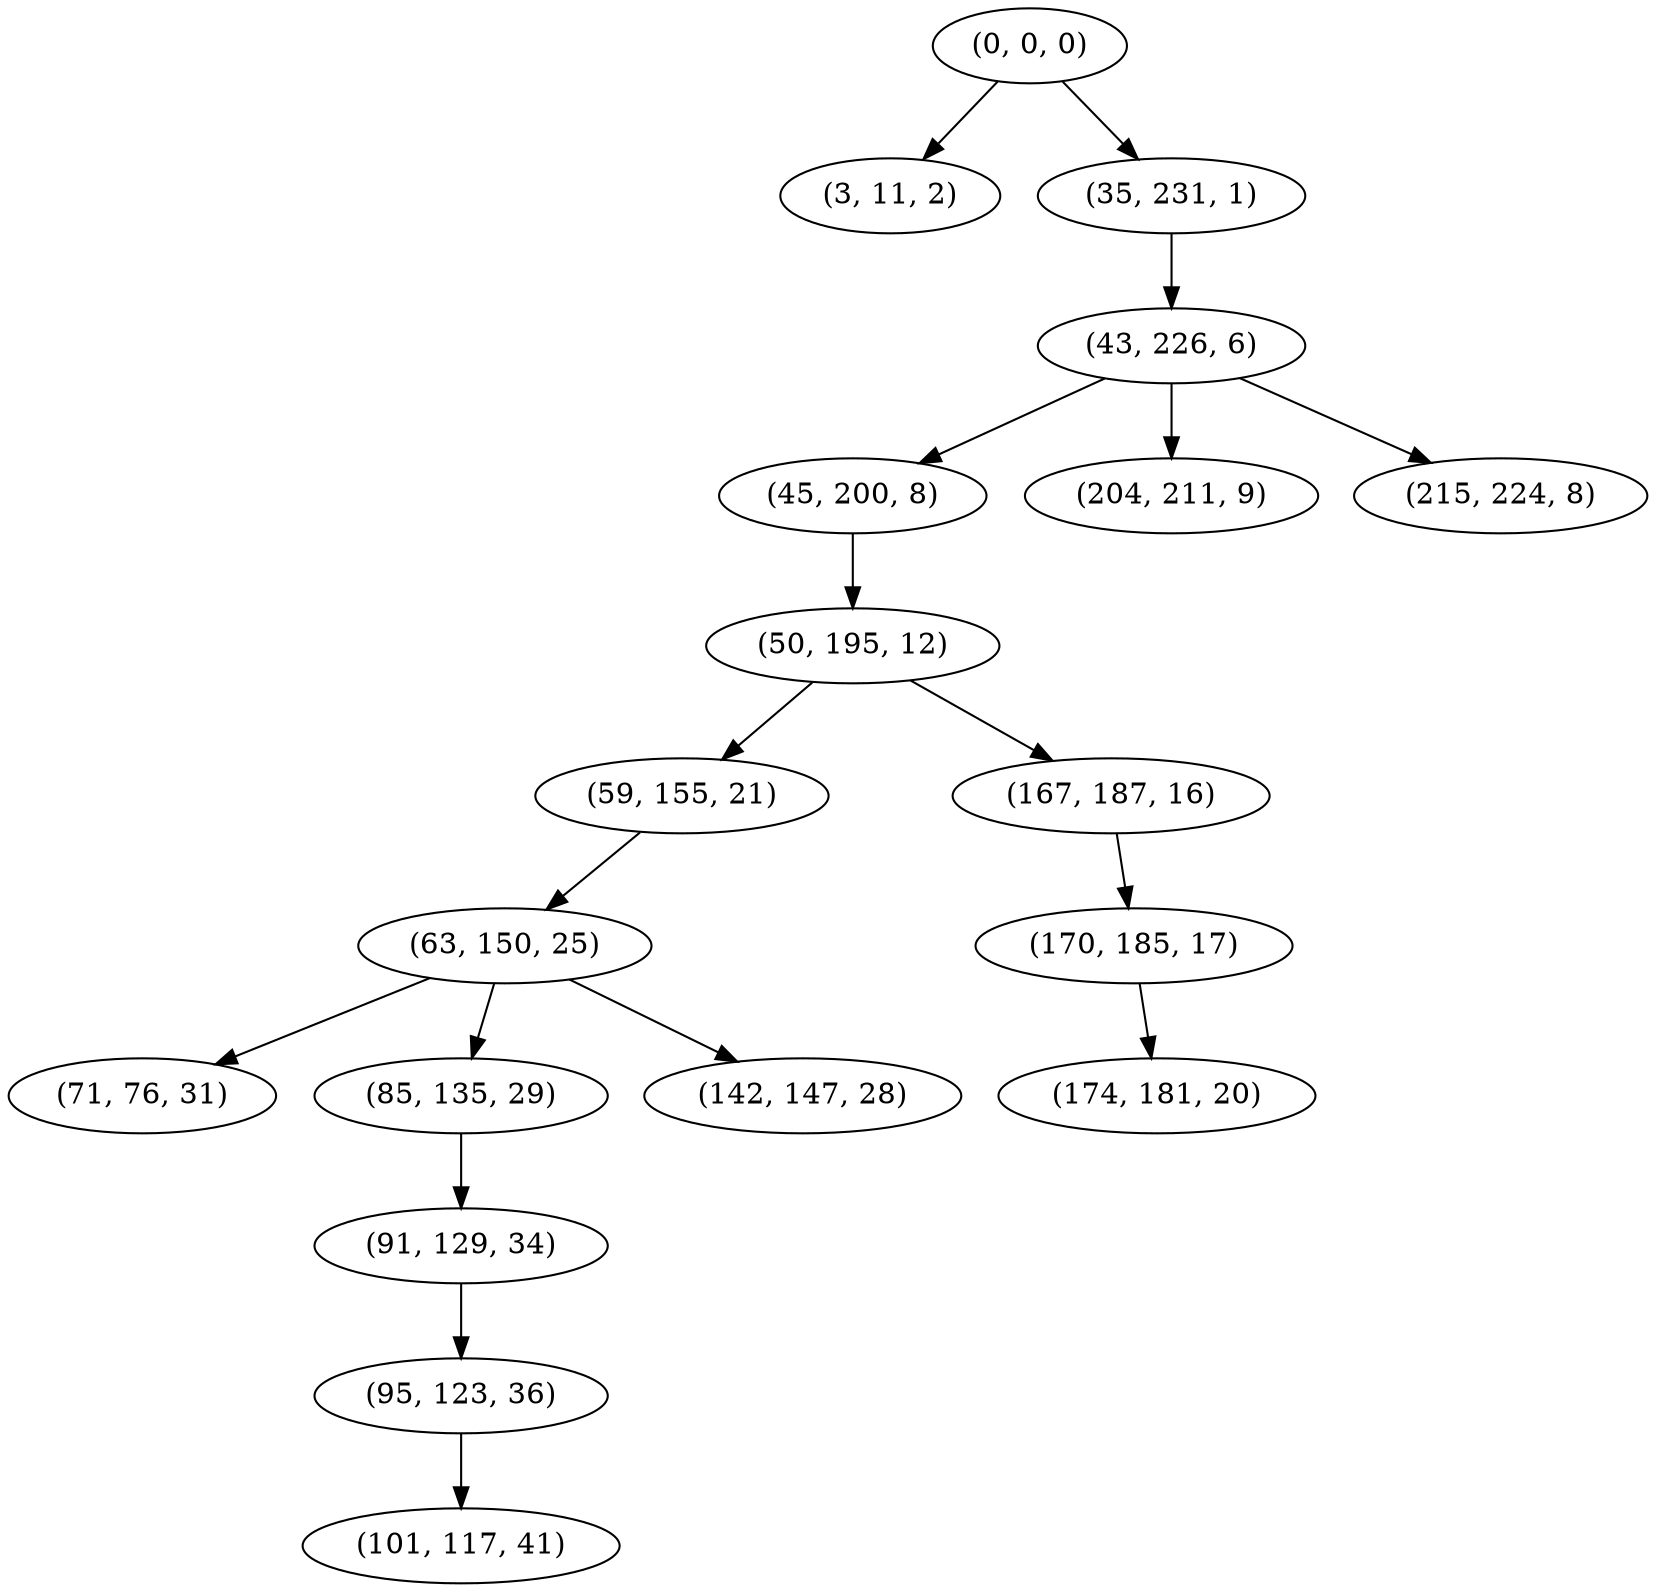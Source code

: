 digraph tree {
    "(0, 0, 0)";
    "(3, 11, 2)";
    "(35, 231, 1)";
    "(43, 226, 6)";
    "(45, 200, 8)";
    "(50, 195, 12)";
    "(59, 155, 21)";
    "(63, 150, 25)";
    "(71, 76, 31)";
    "(85, 135, 29)";
    "(91, 129, 34)";
    "(95, 123, 36)";
    "(101, 117, 41)";
    "(142, 147, 28)";
    "(167, 187, 16)";
    "(170, 185, 17)";
    "(174, 181, 20)";
    "(204, 211, 9)";
    "(215, 224, 8)";
    "(0, 0, 0)" -> "(3, 11, 2)";
    "(0, 0, 0)" -> "(35, 231, 1)";
    "(35, 231, 1)" -> "(43, 226, 6)";
    "(43, 226, 6)" -> "(45, 200, 8)";
    "(43, 226, 6)" -> "(204, 211, 9)";
    "(43, 226, 6)" -> "(215, 224, 8)";
    "(45, 200, 8)" -> "(50, 195, 12)";
    "(50, 195, 12)" -> "(59, 155, 21)";
    "(50, 195, 12)" -> "(167, 187, 16)";
    "(59, 155, 21)" -> "(63, 150, 25)";
    "(63, 150, 25)" -> "(71, 76, 31)";
    "(63, 150, 25)" -> "(85, 135, 29)";
    "(63, 150, 25)" -> "(142, 147, 28)";
    "(85, 135, 29)" -> "(91, 129, 34)";
    "(91, 129, 34)" -> "(95, 123, 36)";
    "(95, 123, 36)" -> "(101, 117, 41)";
    "(167, 187, 16)" -> "(170, 185, 17)";
    "(170, 185, 17)" -> "(174, 181, 20)";
}
